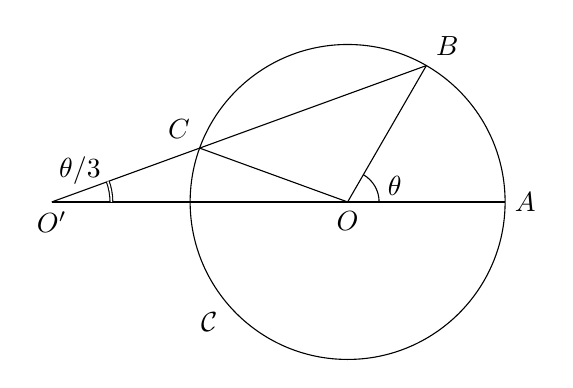    \begin{tikzpicture}[scale=2]
      \def\maincircle{(0,0) circle (1)};
      \coordinate (o) at (0,0);
      \coordinate (a) at (1,0);      
      \coordinate (b) at (60:1);
      \coordinate (c) at (160:1);      
      \coordinate (oo) at (-1.879,0);
      
      \node at (o) [below] {$O$};
      \node at (a) [right] {$A$};      
      \node at (b) [above right] {$B$};
      \node at (c) [above left] {$C$};
      \node at (oo) [below] {$O'$};
      
      \draw (o)--(b);
      \draw (o)--(c);
      \draw (oo)--(b);
      \draw (oo)--(a);
  
      \draw \maincircle;

      \draw (0.2,0) arc(0:60:0.2);
      \draw[double] (-1.5,0) arc (0:20:0.38);
      \node at (0.3,0.1) {$\theta$};
      \node at (-1.7,0.2) {$\theta/3$};      
      \node[below left] at (-140:1) {$\mathcal{C}$};   
  
   \end{tikzpicture}
